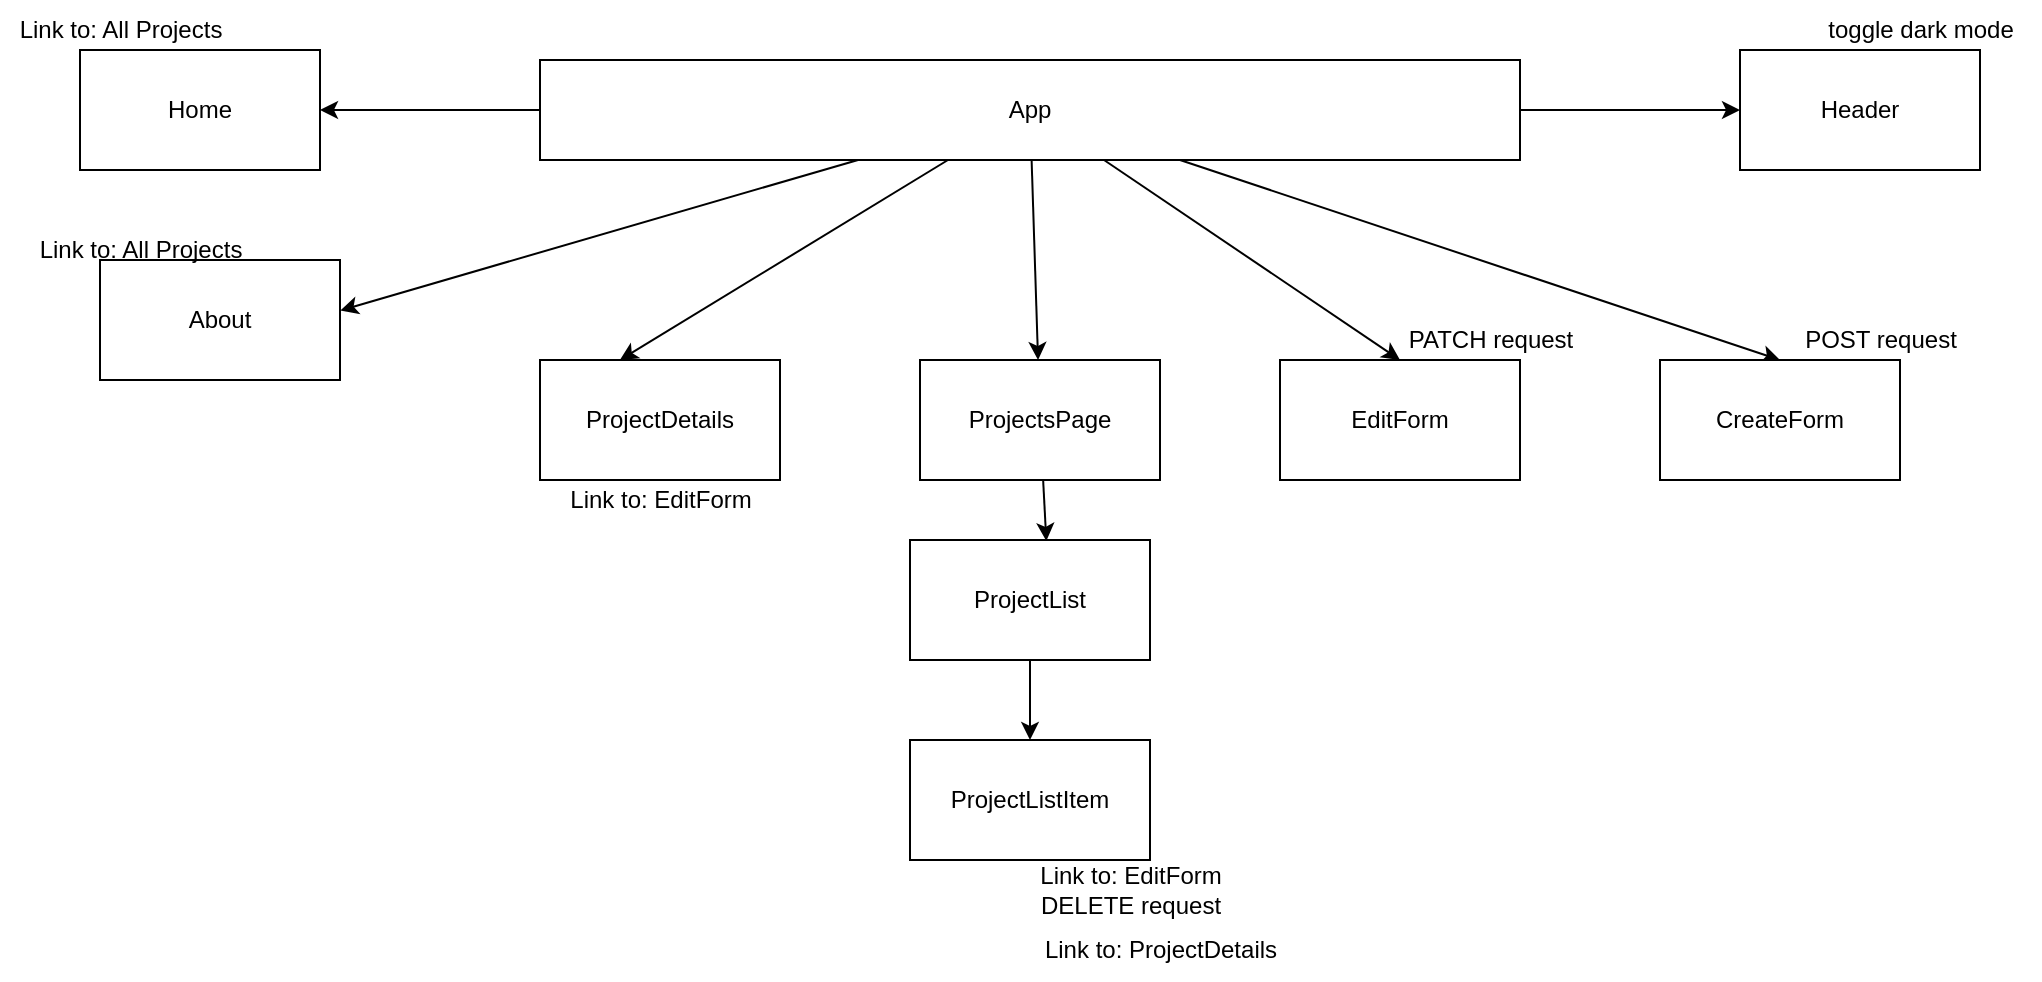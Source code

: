 <mxfile>
    <diagram id="aAzToDKc4Vqs9GG6ybFf" name="Page-1">
        <mxGraphModel dx="1581" dy="576" grid="1" gridSize="10" guides="1" tooltips="1" connect="1" arrows="1" fold="1" page="1" pageScale="1" pageWidth="850" pageHeight="1100" math="0" shadow="0">
            <root>
                <mxCell id="0"/>
                <mxCell id="1" parent="0"/>
                <mxCell id="9" value="" style="edgeStyle=none;html=1;" edge="1" parent="1" source="2" target="8">
                    <mxGeometry relative="1" as="geometry"/>
                </mxCell>
                <mxCell id="10" value="" style="edgeStyle=none;html=1;" edge="1" parent="1" source="2" target="3">
                    <mxGeometry relative="1" as="geometry"/>
                </mxCell>
                <mxCell id="14" style="edgeStyle=none;html=1;entryX=0.333;entryY=0;entryDx=0;entryDy=0;entryPerimeter=0;" edge="1" parent="1" source="2" target="5">
                    <mxGeometry relative="1" as="geometry"/>
                </mxCell>
                <mxCell id="15" style="edgeStyle=none;html=1;entryX=0.5;entryY=0;entryDx=0;entryDy=0;" edge="1" parent="1" source="2" target="6">
                    <mxGeometry relative="1" as="geometry"/>
                </mxCell>
                <mxCell id="16" style="edgeStyle=none;html=1;entryX=0.5;entryY=0;entryDx=0;entryDy=0;" edge="1" parent="1" source="2" target="7">
                    <mxGeometry relative="1" as="geometry"/>
                </mxCell>
                <mxCell id="17" style="edgeStyle=none;html=1;entryX=1.001;entryY=0.421;entryDx=0;entryDy=0;entryPerimeter=0;" edge="1" parent="1" source="2" target="4">
                    <mxGeometry relative="1" as="geometry"/>
                </mxCell>
                <mxCell id="22" value="" style="edgeStyle=none;html=1;" edge="1" parent="1" source="2" target="21">
                    <mxGeometry relative="1" as="geometry"/>
                </mxCell>
                <mxCell id="2" value="App" style="whiteSpace=wrap;html=1;" parent="1" vertex="1">
                    <mxGeometry x="220" y="40" width="490" height="50" as="geometry"/>
                </mxCell>
                <mxCell id="3" value="Home" style="whiteSpace=wrap;html=1;" vertex="1" parent="1">
                    <mxGeometry x="-10" y="35" width="120" height="60" as="geometry"/>
                </mxCell>
                <mxCell id="4" value="About" style="whiteSpace=wrap;html=1;" vertex="1" parent="1">
                    <mxGeometry y="140" width="120" height="60" as="geometry"/>
                </mxCell>
                <mxCell id="5" value="ProjectDetails" style="whiteSpace=wrap;html=1;" vertex="1" parent="1">
                    <mxGeometry x="220" y="190" width="120" height="60" as="geometry"/>
                </mxCell>
                <mxCell id="6" value="EditForm" style="whiteSpace=wrap;html=1;" vertex="1" parent="1">
                    <mxGeometry x="590" y="190" width="120" height="60" as="geometry"/>
                </mxCell>
                <mxCell id="7" value="CreateForm" style="whiteSpace=wrap;html=1;" vertex="1" parent="1">
                    <mxGeometry x="780" y="190" width="120" height="60" as="geometry"/>
                </mxCell>
                <mxCell id="24" value="" style="edgeStyle=none;html=1;entryX=0.568;entryY=0.008;entryDx=0;entryDy=0;entryPerimeter=0;" edge="1" parent="1" source="8" target="23">
                    <mxGeometry relative="1" as="geometry"/>
                </mxCell>
                <mxCell id="8" value="ProjectsPage" style="whiteSpace=wrap;html=1;" vertex="1" parent="1">
                    <mxGeometry x="410" y="190" width="120" height="60" as="geometry"/>
                </mxCell>
                <mxCell id="18" value="ProjectListItem" style="whiteSpace=wrap;html=1;" vertex="1" parent="1">
                    <mxGeometry x="405" y="380" width="120" height="60" as="geometry"/>
                </mxCell>
                <mxCell id="21" value="Header" style="whiteSpace=wrap;html=1;" vertex="1" parent="1">
                    <mxGeometry x="820" y="35" width="120" height="60" as="geometry"/>
                </mxCell>
                <mxCell id="29" style="edgeStyle=none;html=1;" edge="1" parent="1" source="23" target="18">
                    <mxGeometry relative="1" as="geometry"/>
                </mxCell>
                <mxCell id="23" value="ProjectList" style="whiteSpace=wrap;html=1;" vertex="1" parent="1">
                    <mxGeometry x="405" y="280" width="120" height="60" as="geometry"/>
                </mxCell>
                <mxCell id="26" value="toggle dark mode" style="text;html=1;align=center;verticalAlign=middle;resizable=0;points=[];autosize=1;strokeColor=none;fillColor=none;" vertex="1" parent="1">
                    <mxGeometry x="850" y="10" width="120" height="30" as="geometry"/>
                </mxCell>
                <mxCell id="27" value="POST request" style="text;html=1;align=center;verticalAlign=middle;resizable=0;points=[];autosize=1;strokeColor=none;fillColor=none;" vertex="1" parent="1">
                    <mxGeometry x="840" y="165" width="100" height="30" as="geometry"/>
                </mxCell>
                <mxCell id="28" value="PATCH request" style="text;html=1;align=center;verticalAlign=middle;resizable=0;points=[];autosize=1;strokeColor=none;fillColor=none;" vertex="1" parent="1">
                    <mxGeometry x="640" y="165" width="110" height="30" as="geometry"/>
                </mxCell>
                <mxCell id="30" value="Link to: EditForm&lt;br&gt;DELETE request" style="text;html=1;align=center;verticalAlign=middle;resizable=0;points=[];autosize=1;strokeColor=none;fillColor=none;" vertex="1" parent="1">
                    <mxGeometry x="460" y="435" width="110" height="40" as="geometry"/>
                </mxCell>
                <mxCell id="31" value="Link to: EditForm" style="text;html=1;align=center;verticalAlign=middle;resizable=0;points=[];autosize=1;strokeColor=none;fillColor=none;" vertex="1" parent="1">
                    <mxGeometry x="225" y="245" width="110" height="30" as="geometry"/>
                </mxCell>
                <mxCell id="32" value="Link to: All Projects" style="text;html=1;align=center;verticalAlign=middle;resizable=0;points=[];autosize=1;strokeColor=none;fillColor=none;" vertex="1" parent="1">
                    <mxGeometry x="-50" y="10" width="120" height="30" as="geometry"/>
                </mxCell>
                <mxCell id="33" value="Link to: All Projects" style="text;html=1;align=center;verticalAlign=middle;resizable=0;points=[];autosize=1;strokeColor=none;fillColor=none;" vertex="1" parent="1">
                    <mxGeometry x="-40" y="120" width="120" height="30" as="geometry"/>
                </mxCell>
                <mxCell id="34" value="Link to: ProjectDetails" style="text;html=1;align=center;verticalAlign=middle;resizable=0;points=[];autosize=1;strokeColor=none;fillColor=none;" vertex="1" parent="1">
                    <mxGeometry x="460" y="470" width="140" height="30" as="geometry"/>
                </mxCell>
            </root>
        </mxGraphModel>
    </diagram>
</mxfile>